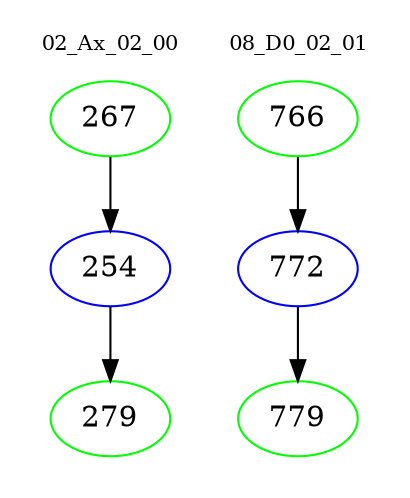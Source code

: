 digraph{
subgraph cluster_0 {
color = white
label = "02_Ax_02_00";
fontsize=10;
T0_267 [label="267", color="green"]
T0_267 -> T0_254 [color="black"]
T0_254 [label="254", color="blue"]
T0_254 -> T0_279 [color="black"]
T0_279 [label="279", color="green"]
}
subgraph cluster_1 {
color = white
label = "08_D0_02_01";
fontsize=10;
T1_766 [label="766", color="green"]
T1_766 -> T1_772 [color="black"]
T1_772 [label="772", color="blue"]
T1_772 -> T1_779 [color="black"]
T1_779 [label="779", color="green"]
}
}
